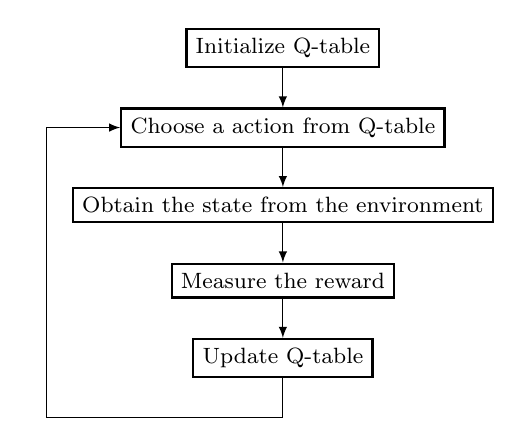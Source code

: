%%% ==================== QLearning flow chart ====================
% The figure of Q-learning flow chart
% Author: Wu, Po Hsun
% Date: June 08, 2022
%
\tikzstyle{circlenode}=[circle, draw=black, thick, minimum size=1mm]
\tikzstyle{squarednode}=[rectangle, draw=black, thick, minimum size=0mm, font=\footnotesize]

\begin{tikzpicture}[
    ->, >={latex},
    node distance=0.5cm,
    every state/.style={thick}
    ]
    % ---------- Nodes ----------
    \node[squarednode]  (initialQtable)     []                         {Initialize Q-table};
    \node[squarednode]  (chooseAction)      [below=of initialQtable]   {Choose a action from Q-table};
    \node[squarednode]  (obtainState)       [below=of chooseAction]    {Obtain the state from the environment};
    \node[squarednode]  (measureReward)     [below=of obtainState]     {Measure the reward};
    \node[squarednode]  (updateQtable)      [below=of measureReward]   {Update Q-table};

    % ---------- Lines ----------
    \draw[] (initialQtable.south) -- (chooseAction.north);
    \draw[] (chooseAction.south) -- (obtainState.north);
    \draw[] (obtainState.south) -- (measureReward.north);
    \draw[] (measureReward.south) -- (updateQtable.north);
    \draw[] (updateQtable.south) |- ++(-3,-0.5) |- (chooseAction.west);

\end{tikzpicture}